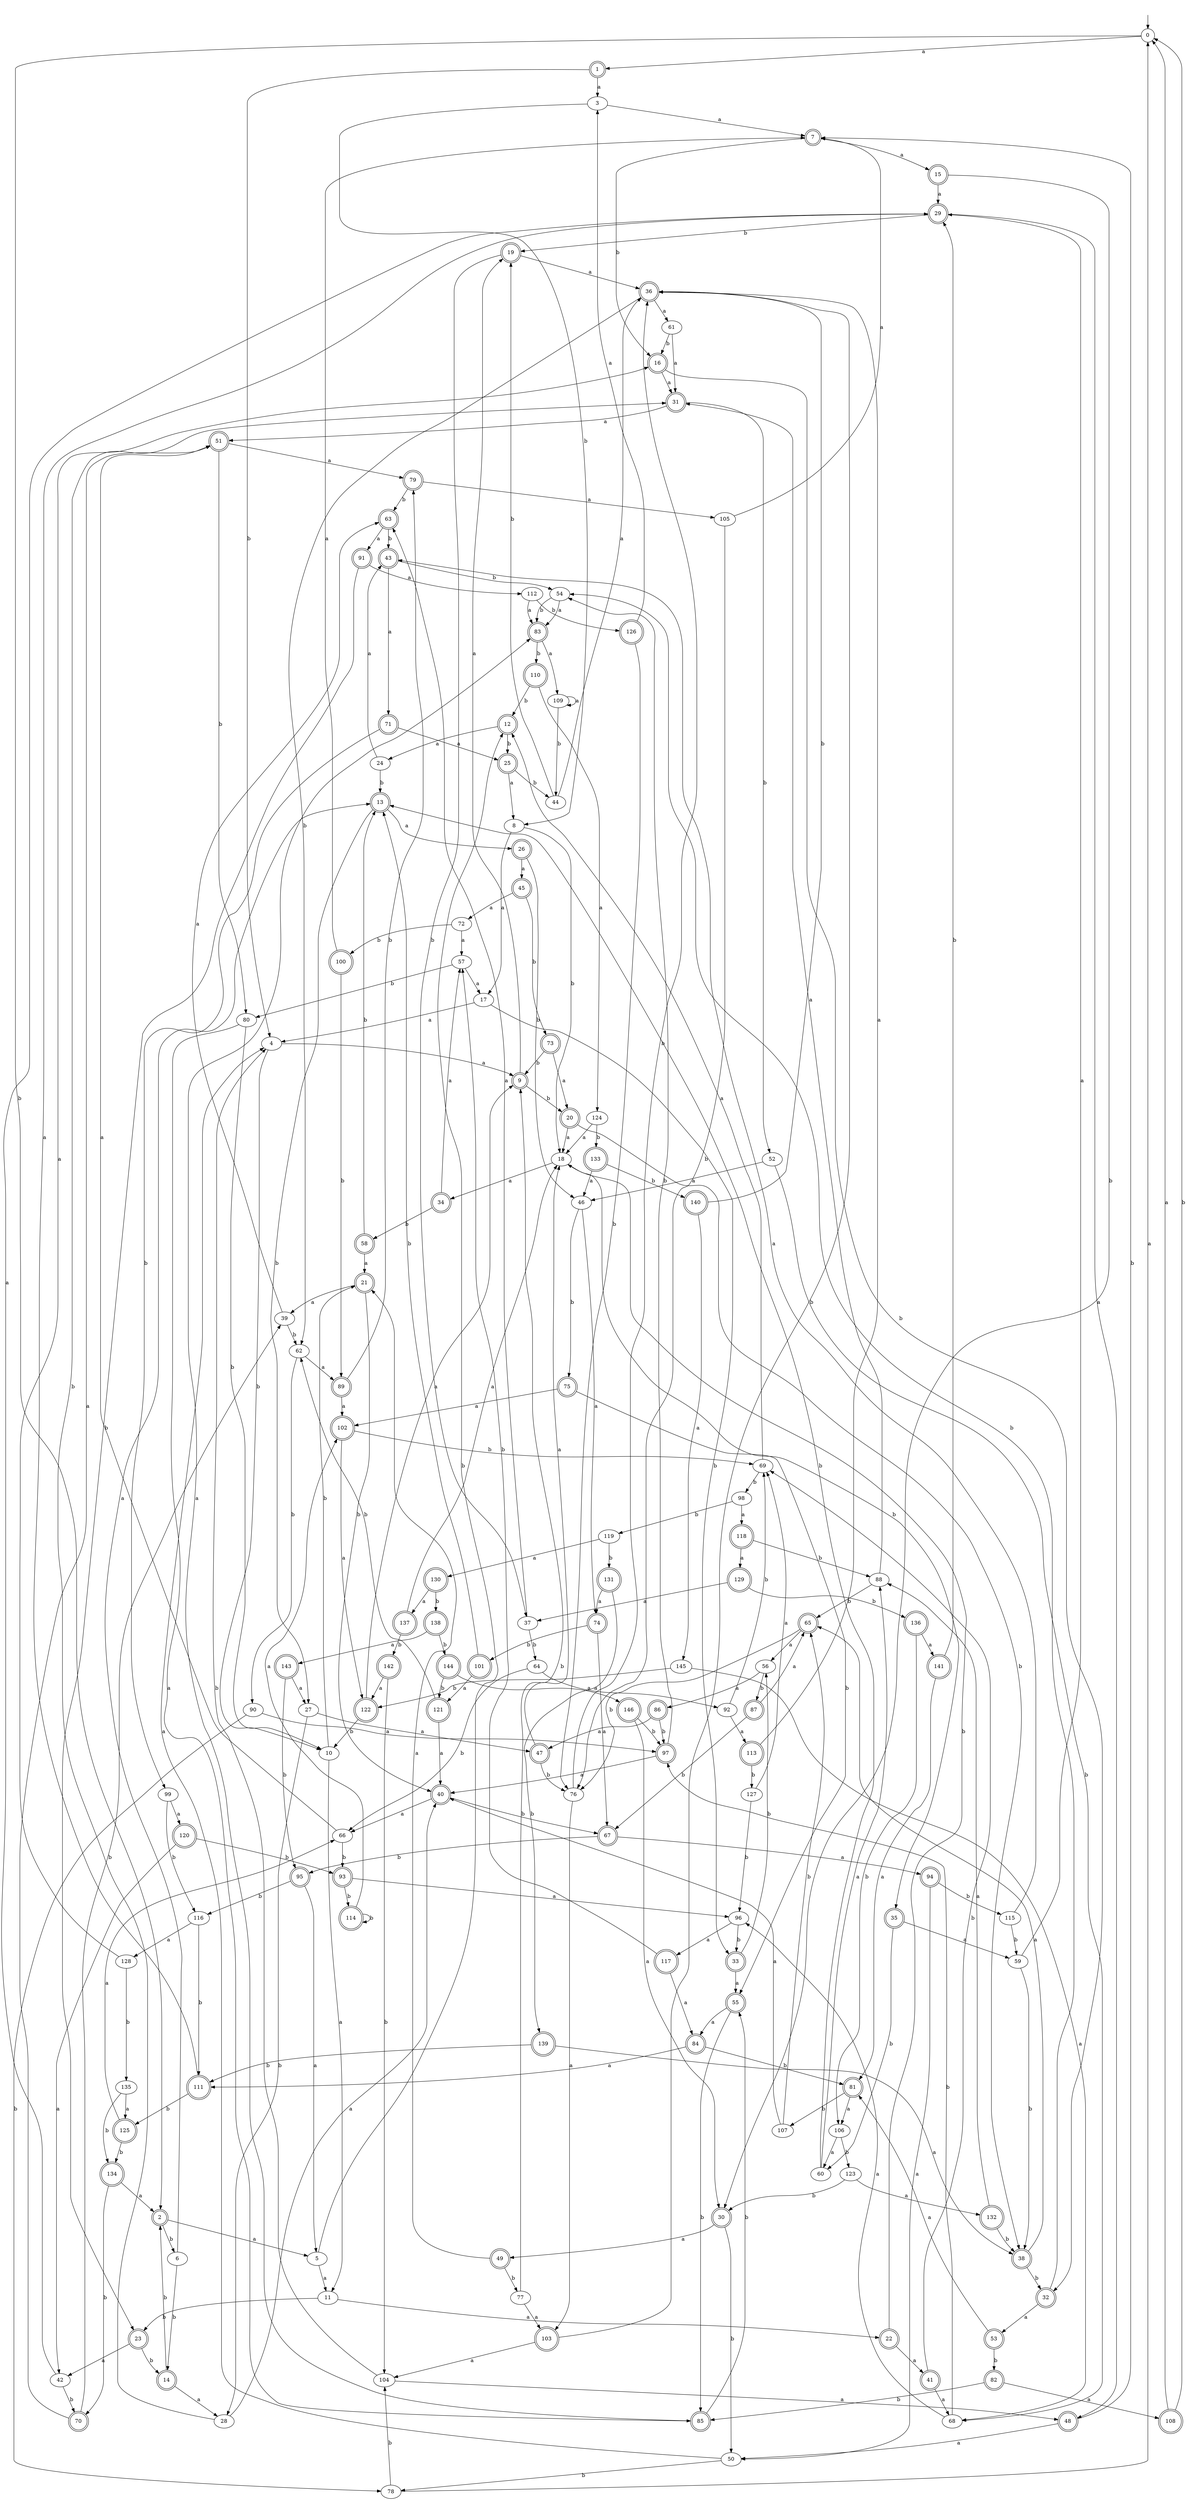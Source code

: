 digraph RandomDFA {
  __start0 [label="", shape=none];
  __start0 -> 0 [label=""];
  0 [shape=circle]
  0 -> 1 [label="a"]
  0 -> 2 [label="b"]
  1 [shape=doublecircle]
  1 -> 3 [label="a"]
  1 -> 4 [label="b"]
  2 [shape=doublecircle]
  2 -> 5 [label="a"]
  2 -> 6 [label="b"]
  3
  3 -> 7 [label="a"]
  3 -> 8 [label="b"]
  4
  4 -> 9 [label="a"]
  4 -> 10 [label="b"]
  5
  5 -> 11 [label="a"]
  5 -> 12 [label="b"]
  6
  6 -> 13 [label="a"]
  6 -> 14 [label="b"]
  7 [shape=doublecircle]
  7 -> 15 [label="a"]
  7 -> 16 [label="b"]
  8
  8 -> 17 [label="a"]
  8 -> 18 [label="b"]
  9 [shape=doublecircle]
  9 -> 19 [label="a"]
  9 -> 20 [label="b"]
  10
  10 -> 11 [label="a"]
  10 -> 21 [label="b"]
  11
  11 -> 22 [label="a"]
  11 -> 23 [label="b"]
  12 [shape=doublecircle]
  12 -> 24 [label="a"]
  12 -> 25 [label="b"]
  13 [shape=doublecircle]
  13 -> 26 [label="a"]
  13 -> 27 [label="b"]
  14 [shape=doublecircle]
  14 -> 28 [label="a"]
  14 -> 2 [label="b"]
  15 [shape=doublecircle]
  15 -> 29 [label="a"]
  15 -> 30 [label="b"]
  16 [shape=doublecircle]
  16 -> 31 [label="a"]
  16 -> 32 [label="b"]
  17
  17 -> 4 [label="a"]
  17 -> 33 [label="b"]
  18
  18 -> 34 [label="a"]
  18 -> 35 [label="b"]
  19 [shape=doublecircle]
  19 -> 36 [label="a"]
  19 -> 37 [label="b"]
  20 [shape=doublecircle]
  20 -> 18 [label="a"]
  20 -> 38 [label="b"]
  21 [shape=doublecircle]
  21 -> 39 [label="a"]
  21 -> 40 [label="b"]
  22 [shape=doublecircle]
  22 -> 41 [label="a"]
  22 -> 18 [label="b"]
  23 [shape=doublecircle]
  23 -> 42 [label="a"]
  23 -> 14 [label="b"]
  24
  24 -> 43 [label="a"]
  24 -> 13 [label="b"]
  25 [shape=doublecircle]
  25 -> 8 [label="a"]
  25 -> 44 [label="b"]
  26 [shape=doublecircle]
  26 -> 45 [label="a"]
  26 -> 46 [label="b"]
  27
  27 -> 47 [label="a"]
  27 -> 28 [label="b"]
  28
  28 -> 40 [label="a"]
  28 -> 31 [label="b"]
  29 [shape=doublecircle]
  29 -> 48 [label="a"]
  29 -> 19 [label="b"]
  30 [shape=doublecircle]
  30 -> 49 [label="a"]
  30 -> 50 [label="b"]
  31 [shape=doublecircle]
  31 -> 51 [label="a"]
  31 -> 52 [label="b"]
  32 [shape=doublecircle]
  32 -> 53 [label="a"]
  32 -> 54 [label="b"]
  33 [shape=doublecircle]
  33 -> 55 [label="a"]
  33 -> 56 [label="b"]
  34 [shape=doublecircle]
  34 -> 57 [label="a"]
  34 -> 58 [label="b"]
  35 [shape=doublecircle]
  35 -> 59 [label="a"]
  35 -> 60 [label="b"]
  36 [shape=doublecircle]
  36 -> 61 [label="a"]
  36 -> 62 [label="b"]
  37
  37 -> 63 [label="a"]
  37 -> 64 [label="b"]
  38 [shape=doublecircle]
  38 -> 65 [label="a"]
  38 -> 32 [label="b"]
  39
  39 -> 63 [label="a"]
  39 -> 62 [label="b"]
  40 [shape=doublecircle]
  40 -> 66 [label="a"]
  40 -> 67 [label="b"]
  41 [shape=doublecircle]
  41 -> 68 [label="a"]
  41 -> 69 [label="b"]
  42
  42 -> 29 [label="a"]
  42 -> 70 [label="b"]
  43 [shape=doublecircle]
  43 -> 71 [label="a"]
  43 -> 54 [label="b"]
  44
  44 -> 36 [label="a"]
  44 -> 19 [label="b"]
  45 [shape=doublecircle]
  45 -> 72 [label="a"]
  45 -> 73 [label="b"]
  46
  46 -> 74 [label="a"]
  46 -> 75 [label="b"]
  47 [shape=doublecircle]
  47 -> 18 [label="a"]
  47 -> 76 [label="b"]
  48 [shape=doublecircle]
  48 -> 50 [label="a"]
  48 -> 7 [label="b"]
  49 [shape=doublecircle]
  49 -> 21 [label="a"]
  49 -> 77 [label="b"]
  50
  50 -> 4 [label="a"]
  50 -> 78 [label="b"]
  51 [shape=doublecircle]
  51 -> 79 [label="a"]
  51 -> 80 [label="b"]
  52
  52 -> 46 [label="a"]
  52 -> 68 [label="b"]
  53 [shape=doublecircle]
  53 -> 81 [label="a"]
  53 -> 82 [label="b"]
  54
  54 -> 83 [label="a"]
  54 -> 83 [label="b"]
  55 [shape=doublecircle]
  55 -> 84 [label="a"]
  55 -> 85 [label="b"]
  56
  56 -> 86 [label="a"]
  56 -> 87 [label="b"]
  57
  57 -> 17 [label="a"]
  57 -> 80 [label="b"]
  58 [shape=doublecircle]
  58 -> 21 [label="a"]
  58 -> 13 [label="b"]
  59
  59 -> 29 [label="a"]
  59 -> 38 [label="b"]
  60
  60 -> 88 [label="a"]
  60 -> 13 [label="b"]
  61
  61 -> 31 [label="a"]
  61 -> 16 [label="b"]
  62
  62 -> 89 [label="a"]
  62 -> 90 [label="b"]
  63 [shape=doublecircle]
  63 -> 91 [label="a"]
  63 -> 43 [label="b"]
  64
  64 -> 92 [label="a"]
  64 -> 66 [label="b"]
  65 [shape=doublecircle]
  65 -> 56 [label="a"]
  65 -> 76 [label="b"]
  66
  66 -> 51 [label="a"]
  66 -> 93 [label="b"]
  67 [shape=doublecircle]
  67 -> 94 [label="a"]
  67 -> 95 [label="b"]
  68
  68 -> 96 [label="a"]
  68 -> 97 [label="b"]
  69
  69 -> 12 [label="a"]
  69 -> 98 [label="b"]
  70 [shape=doublecircle]
  70 -> 51 [label="a"]
  70 -> 39 [label="b"]
  71 [shape=doublecircle]
  71 -> 25 [label="a"]
  71 -> 99 [label="b"]
  72
  72 -> 57 [label="a"]
  72 -> 100 [label="b"]
  73 [shape=doublecircle]
  73 -> 20 [label="a"]
  73 -> 9 [label="b"]
  74 [shape=doublecircle]
  74 -> 67 [label="a"]
  74 -> 101 [label="b"]
  75 [shape=doublecircle]
  75 -> 102 [label="a"]
  75 -> 55 [label="b"]
  76
  76 -> 103 [label="a"]
  76 -> 36 [label="b"]
  77
  77 -> 103 [label="a"]
  77 -> 9 [label="b"]
  78
  78 -> 0 [label="a"]
  78 -> 104 [label="b"]
  79 [shape=doublecircle]
  79 -> 105 [label="a"]
  79 -> 63 [label="b"]
  80
  80 -> 85 [label="a"]
  80 -> 10 [label="b"]
  81 [shape=doublecircle]
  81 -> 106 [label="a"]
  81 -> 107 [label="b"]
  82 [shape=doublecircle]
  82 -> 108 [label="a"]
  82 -> 85 [label="b"]
  83 [shape=doublecircle]
  83 -> 109 [label="a"]
  83 -> 110 [label="b"]
  84 [shape=doublecircle]
  84 -> 111 [label="a"]
  84 -> 81 [label="b"]
  85 [shape=doublecircle]
  85 -> 83 [label="a"]
  85 -> 55 [label="b"]
  86 [shape=doublecircle]
  86 -> 47 [label="a"]
  86 -> 97 [label="b"]
  87 [shape=doublecircle]
  87 -> 65 [label="a"]
  87 -> 67 [label="b"]
  88
  88 -> 31 [label="a"]
  88 -> 65 [label="b"]
  89 [shape=doublecircle]
  89 -> 102 [label="a"]
  89 -> 79 [label="b"]
  90
  90 -> 97 [label="a"]
  90 -> 78 [label="b"]
  91 [shape=doublecircle]
  91 -> 112 [label="a"]
  91 -> 23 [label="b"]
  92
  92 -> 113 [label="a"]
  92 -> 69 [label="b"]
  93 [shape=doublecircle]
  93 -> 96 [label="a"]
  93 -> 114 [label="b"]
  94 [shape=doublecircle]
  94 -> 50 [label="a"]
  94 -> 115 [label="b"]
  95 [shape=doublecircle]
  95 -> 5 [label="a"]
  95 -> 116 [label="b"]
  96
  96 -> 117 [label="a"]
  96 -> 33 [label="b"]
  97 [shape=doublecircle]
  97 -> 40 [label="a"]
  97 -> 54 [label="b"]
  98
  98 -> 118 [label="a"]
  98 -> 119 [label="b"]
  99
  99 -> 120 [label="a"]
  99 -> 116 [label="b"]
  100 [shape=doublecircle]
  100 -> 7 [label="a"]
  100 -> 89 [label="b"]
  101 [shape=doublecircle]
  101 -> 121 [label="a"]
  101 -> 13 [label="b"]
  102 [shape=doublecircle]
  102 -> 122 [label="a"]
  102 -> 69 [label="b"]
  103 [shape=doublecircle]
  103 -> 104 [label="a"]
  103 -> 36 [label="b"]
  104
  104 -> 48 [label="a"]
  104 -> 4 [label="b"]
  105
  105 -> 7 [label="a"]
  105 -> 76 [label="b"]
  106
  106 -> 60 [label="a"]
  106 -> 123 [label="b"]
  107
  107 -> 40 [label="a"]
  107 -> 65 [label="b"]
  108 [shape=doublecircle]
  108 -> 0 [label="a"]
  108 -> 0 [label="b"]
  109
  109 -> 109 [label="a"]
  109 -> 44 [label="b"]
  110 [shape=doublecircle]
  110 -> 124 [label="a"]
  110 -> 12 [label="b"]
  111 [shape=doublecircle]
  111 -> 29 [label="a"]
  111 -> 125 [label="b"]
  112
  112 -> 83 [label="a"]
  112 -> 126 [label="b"]
  113 [shape=doublecircle]
  113 -> 36 [label="a"]
  113 -> 127 [label="b"]
  114 [shape=doublecircle]
  114 -> 102 [label="a"]
  114 -> 114 [label="b"]
  115
  115 -> 43 [label="a"]
  115 -> 59 [label="b"]
  116
  116 -> 128 [label="a"]
  116 -> 111 [label="b"]
  117 [shape=doublecircle]
  117 -> 84 [label="a"]
  117 -> 57 [label="b"]
  118 [shape=doublecircle]
  118 -> 129 [label="a"]
  118 -> 88 [label="b"]
  119
  119 -> 130 [label="a"]
  119 -> 131 [label="b"]
  120 [shape=doublecircle]
  120 -> 42 [label="a"]
  120 -> 93 [label="b"]
  121 [shape=doublecircle]
  121 -> 40 [label="a"]
  121 -> 62 [label="b"]
  122 [shape=doublecircle]
  122 -> 9 [label="a"]
  122 -> 10 [label="b"]
  123
  123 -> 132 [label="a"]
  123 -> 30 [label="b"]
  124
  124 -> 18 [label="a"]
  124 -> 133 [label="b"]
  125 [shape=doublecircle]
  125 -> 66 [label="a"]
  125 -> 134 [label="b"]
  126 [shape=doublecircle]
  126 -> 3 [label="a"]
  126 -> 76 [label="b"]
  127
  127 -> 69 [label="a"]
  127 -> 96 [label="b"]
  128
  128 -> 16 [label="a"]
  128 -> 135 [label="b"]
  129 [shape=doublecircle]
  129 -> 37 [label="a"]
  129 -> 136 [label="b"]
  130 [shape=doublecircle]
  130 -> 137 [label="a"]
  130 -> 138 [label="b"]
  131 [shape=doublecircle]
  131 -> 74 [label="a"]
  131 -> 139 [label="b"]
  132 [shape=doublecircle]
  132 -> 88 [label="a"]
  132 -> 38 [label="b"]
  133 [shape=doublecircle]
  133 -> 46 [label="a"]
  133 -> 140 [label="b"]
  134 [shape=doublecircle]
  134 -> 2 [label="a"]
  134 -> 70 [label="b"]
  135
  135 -> 125 [label="a"]
  135 -> 134 [label="b"]
  136 [shape=doublecircle]
  136 -> 141 [label="a"]
  136 -> 106 [label="b"]
  137 [shape=doublecircle]
  137 -> 18 [label="a"]
  137 -> 142 [label="b"]
  138 [shape=doublecircle]
  138 -> 143 [label="a"]
  138 -> 144 [label="b"]
  139 [shape=doublecircle]
  139 -> 38 [label="a"]
  139 -> 111 [label="b"]
  140 [shape=doublecircle]
  140 -> 145 [label="a"]
  140 -> 36 [label="b"]
  141 [shape=doublecircle]
  141 -> 81 [label="a"]
  141 -> 29 [label="b"]
  142 [shape=doublecircle]
  142 -> 122 [label="a"]
  142 -> 104 [label="b"]
  143 [shape=doublecircle]
  143 -> 27 [label="a"]
  143 -> 95 [label="b"]
  144 [shape=doublecircle]
  144 -> 146 [label="a"]
  144 -> 121 [label="b"]
  145
  145 -> 68 [label="a"]
  145 -> 122 [label="b"]
  146 [shape=doublecircle]
  146 -> 30 [label="a"]
  146 -> 97 [label="b"]
}
